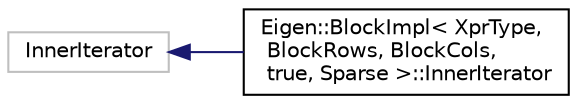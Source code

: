 digraph "Graphical Class Hierarchy"
{
  edge [fontname="Helvetica",fontsize="10",labelfontname="Helvetica",labelfontsize="10"];
  node [fontname="Helvetica",fontsize="10",shape=record];
  rankdir="LR";
  Node1 [label="InnerIterator",height=0.2,width=0.4,color="grey75", fillcolor="white", style="filled"];
  Node1 -> Node2 [dir="back",color="midnightblue",fontsize="10",style="solid",fontname="Helvetica"];
  Node2 [label="Eigen::BlockImpl\< XprType,\l BlockRows, BlockCols,\l true, Sparse \>::InnerIterator",height=0.2,width=0.4,color="black", fillcolor="white", style="filled",URL="$class_eigen_1_1_block_impl_3_01_xpr_type_00_01_block_rows_00_01_block_cols_00_01true_00_01_sparse_01_4_1_1_inner_iterator.html"];
}
